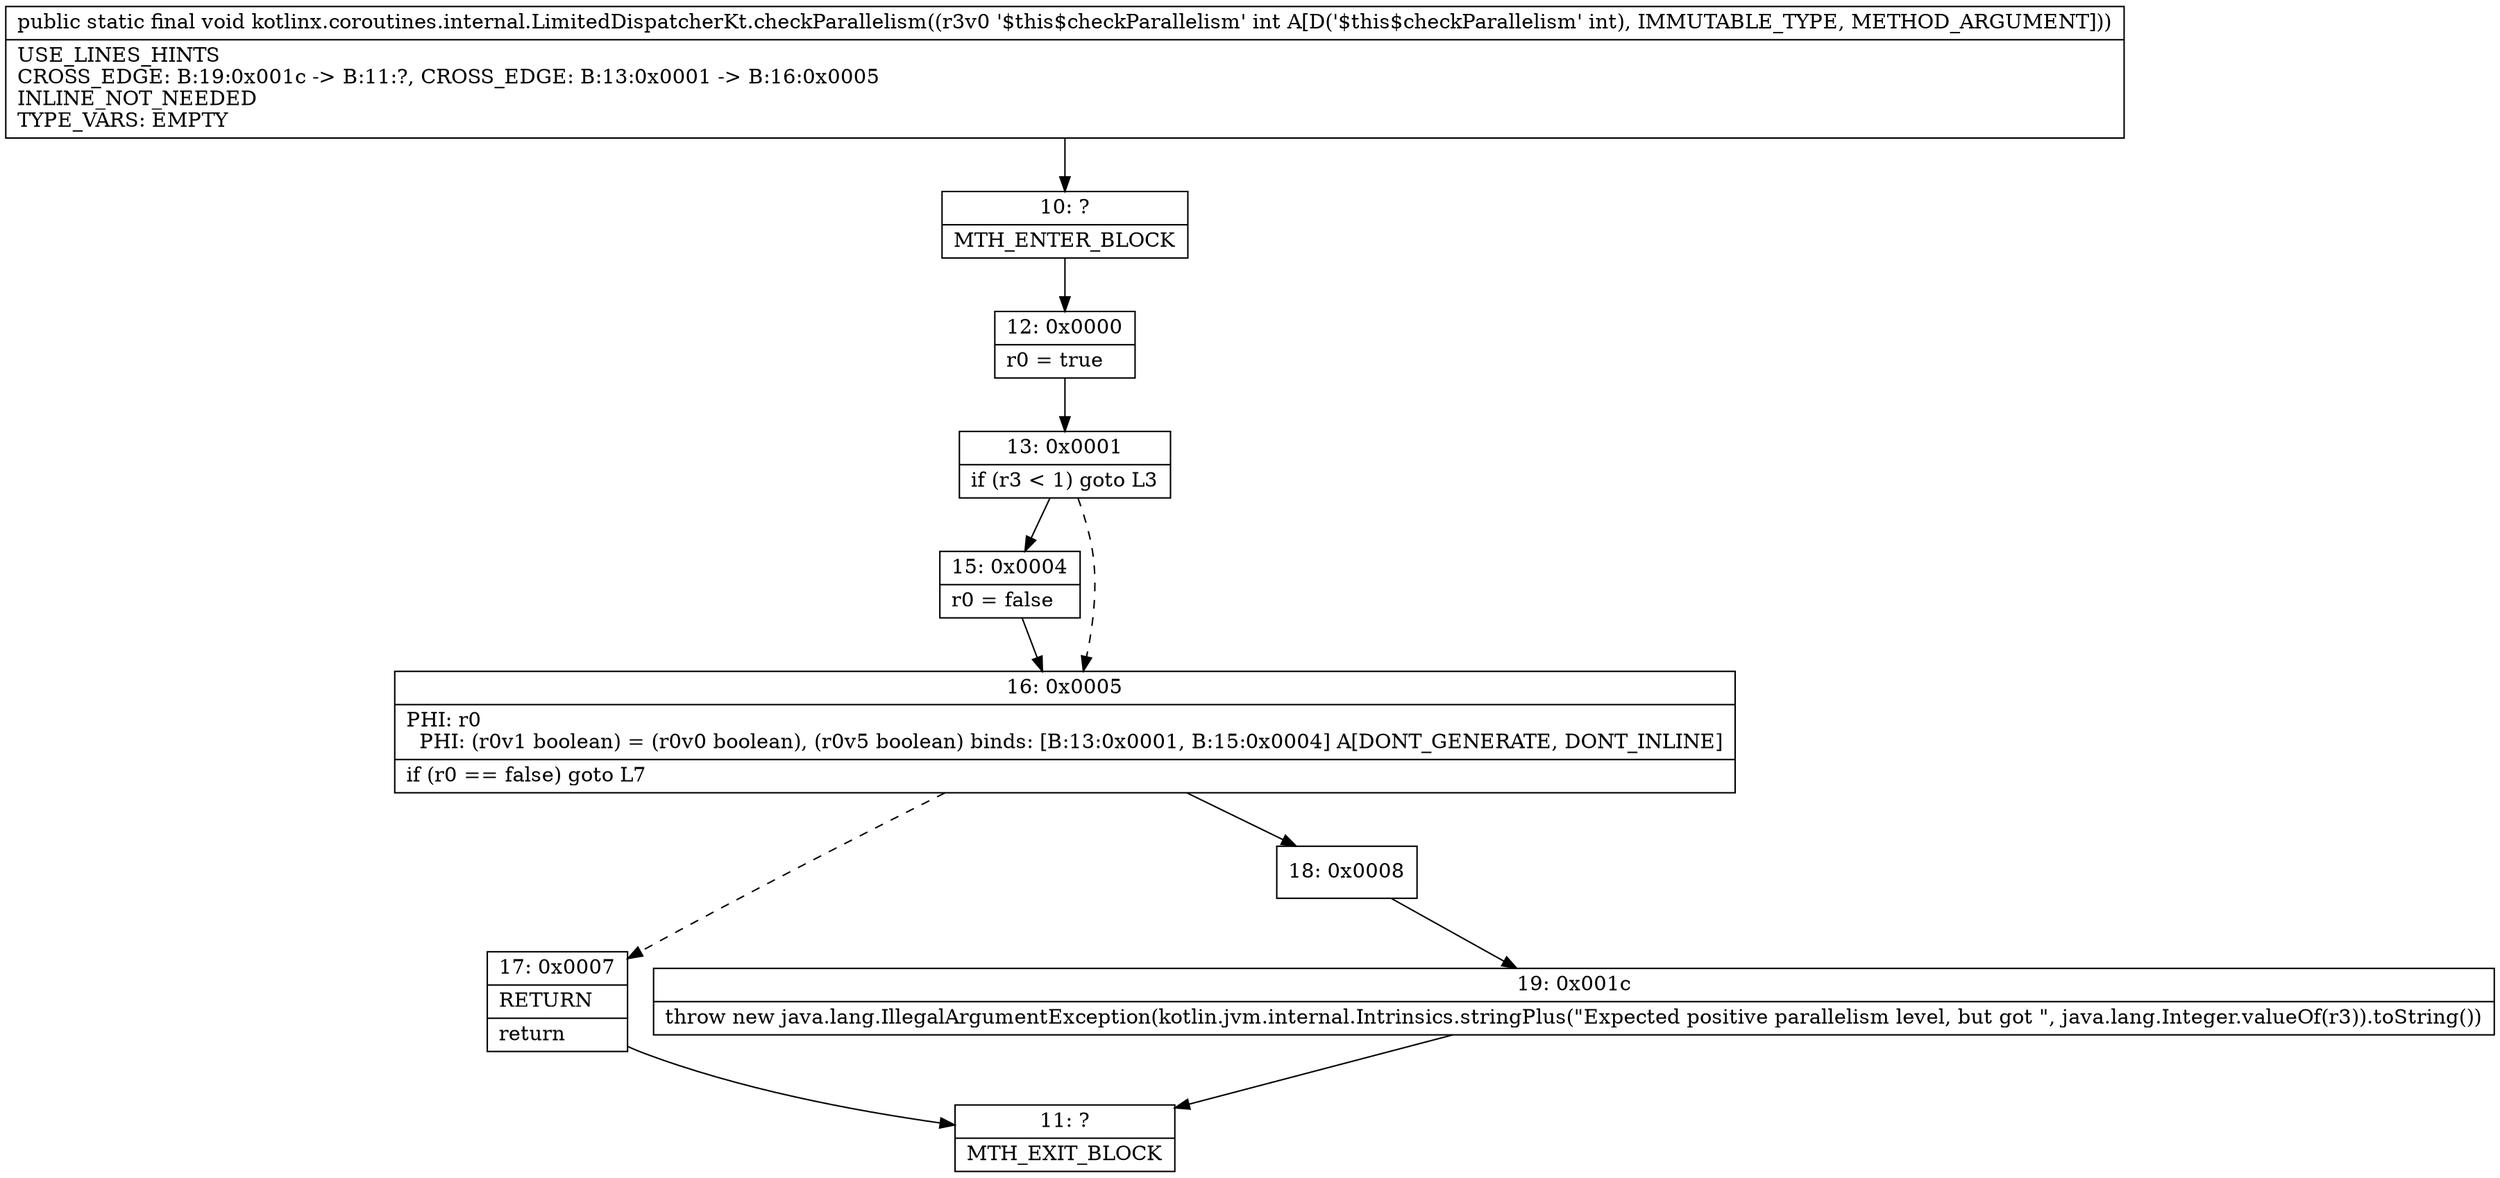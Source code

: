 digraph "CFG forkotlinx.coroutines.internal.LimitedDispatcherKt.checkParallelism(I)V" {
Node_10 [shape=record,label="{10\:\ ?|MTH_ENTER_BLOCK\l}"];
Node_12 [shape=record,label="{12\:\ 0x0000|r0 = true\l}"];
Node_13 [shape=record,label="{13\:\ 0x0001|if (r3 \< 1) goto L3\l}"];
Node_15 [shape=record,label="{15\:\ 0x0004|r0 = false\l}"];
Node_16 [shape=record,label="{16\:\ 0x0005|PHI: r0 \l  PHI: (r0v1 boolean) = (r0v0 boolean), (r0v5 boolean) binds: [B:13:0x0001, B:15:0x0004] A[DONT_GENERATE, DONT_INLINE]\l|if (r0 == false) goto L7\l}"];
Node_17 [shape=record,label="{17\:\ 0x0007|RETURN\l|return\l}"];
Node_11 [shape=record,label="{11\:\ ?|MTH_EXIT_BLOCK\l}"];
Node_18 [shape=record,label="{18\:\ 0x0008}"];
Node_19 [shape=record,label="{19\:\ 0x001c|throw new java.lang.IllegalArgumentException(kotlin.jvm.internal.Intrinsics.stringPlus(\"Expected positive parallelism level, but got \", java.lang.Integer.valueOf(r3)).toString())\l}"];
MethodNode[shape=record,label="{public static final void kotlinx.coroutines.internal.LimitedDispatcherKt.checkParallelism((r3v0 '$this$checkParallelism' int A[D('$this$checkParallelism' int), IMMUTABLE_TYPE, METHOD_ARGUMENT]))  | USE_LINES_HINTS\lCROSS_EDGE: B:19:0x001c \-\> B:11:?, CROSS_EDGE: B:13:0x0001 \-\> B:16:0x0005\lINLINE_NOT_NEEDED\lTYPE_VARS: EMPTY\l}"];
MethodNode -> Node_10;Node_10 -> Node_12;
Node_12 -> Node_13;
Node_13 -> Node_15;
Node_13 -> Node_16[style=dashed];
Node_15 -> Node_16;
Node_16 -> Node_17[style=dashed];
Node_16 -> Node_18;
Node_17 -> Node_11;
Node_18 -> Node_19;
Node_19 -> Node_11;
}

